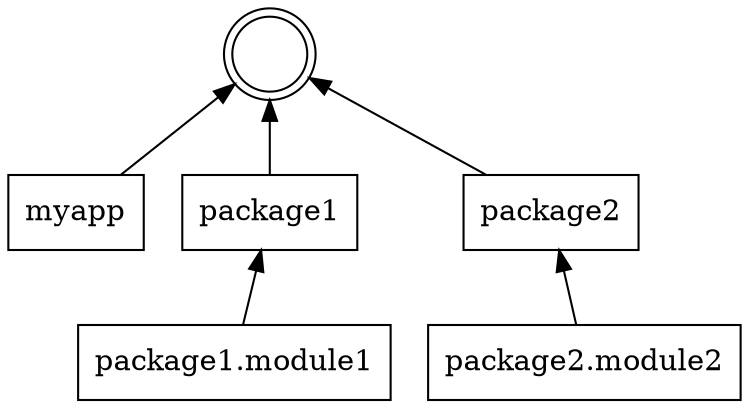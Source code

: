 digraph {
   rankdir = BT;

   node [shape = doublecircle];
   "";

   node [shape = rect];
   "myapp" -> "";
   "package1" -> "";
   "package1.module1" -> "package1";
   "package2" -> "";
   "package2.module2" -> "package2";
}
